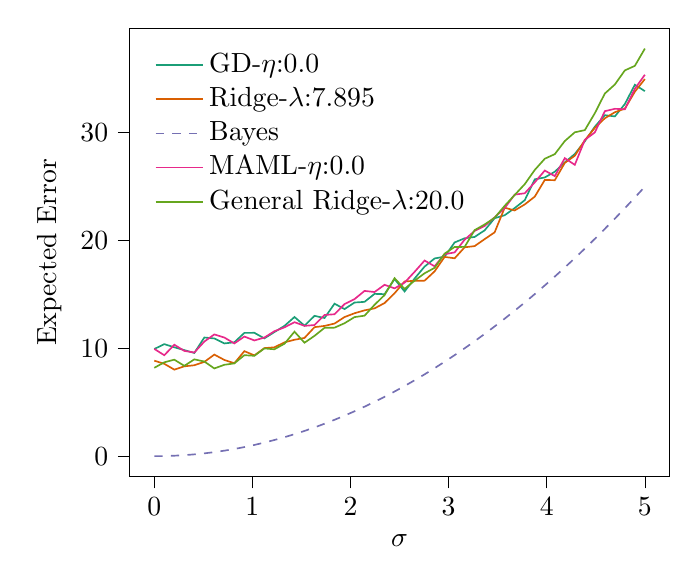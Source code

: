 % This file was created with tikzplotlib v0.10.1.
\begin{tikzpicture}

\definecolor{chocolate217952}{RGB}{217,95,2}
\definecolor{darkcyan27158119}{RGB}{27,158,119}
\definecolor{darkgray176}{RGB}{176,176,176}
\definecolor{deeppink23141138}{RGB}{231,41,138}
\definecolor{lightslategray117112179}{RGB}{117,112,179}
\definecolor{olivedrab10216630}{RGB}{102,166,30}

\begin{axis}[
legend cell align={left},
legend style={
  fill opacity=0.8,
  draw opacity=1,
  text opacity=1,
  at={(0.03,0.97)},
  anchor=north west,
  draw=none
},
tick align=outside,
tick pos=left,
x grid style={darkgray176},
xlabel={\(\displaystyle \sigma\)},
xmin=-0.25, xmax=5.25,
xtick style={color=black},
y grid style={darkgray176},
ylabel={Expected Error},
ymin=-1.89, ymax=39.688,
ytick style={color=black}
]
\addplot [semithick, darkcyan27158119]
table {%
0 9.939
0.102 10.389
0.204 10.099
0.306 9.836
0.408 9.573
0.51 11.005
0.612 10.917
0.714 10.455
0.816 10.561
0.918 11.433
1.02 11.44
1.122 10.925
1.224 11.507
1.327 12.085
1.429 12.908
1.531 12.104
1.633 13.013
1.735 12.813
1.837 14.141
1.939 13.642
2.041 14.248
2.143 14.313
2.245 15.052
2.347 15.025
2.449 16.426
2.551 15.276
2.653 16.469
2.755 17.583
2.857 18.337
2.959 18.504
3.061 19.822
3.163 20.208
3.265 20.331
3.367 20.944
3.469 22.071
3.571 22.343
3.673 23.006
3.776 23.743
3.878 25.675
3.98 25.849
4.082 26.38
4.184 27.247
4.286 28.026
4.388 29.2
4.49 30.556
4.592 31.624
4.694 31.508
4.796 32.655
4.898 34.446
5 33.853
};
\addlegendentry{GD-$\eta$:0.0}
\addplot [semithick, chocolate217952]
table {%
0 8.857
0.102 8.566
0.204 8.027
0.306 8.331
0.408 8.432
0.51 8.742
0.612 9.421
0.714 8.924
0.816 8.62
0.918 9.74
1.02 9.347
1.122 10.022
1.224 10.095
1.327 10.555
1.429 10.796
1.531 10.965
1.633 11.965
1.735 12.079
1.837 12.299
1.939 12.902
2.041 13.255
2.143 13.525
2.245 13.707
2.347 14.2
2.449 15.108
2.551 16.199
2.653 16.27
2.755 16.276
2.857 17.14
2.959 18.481
3.061 18.349
3.163 19.371
3.265 19.482
3.367 20.129
3.469 20.758
3.571 23.042
3.673 22.787
3.776 23.348
3.878 24.071
3.98 25.62
4.082 25.592
4.184 27.198
4.286 27.861
4.388 29.298
4.49 30.446
4.592 31.336
4.694 31.897
4.796 32.229
4.898 33.798
5 34.974
};
\addlegendentry{Ridge-$\lambda$:7.895}
\addplot [semithick, lightslategray117112179, dashed]
table {%
0 0
0.102 0.01
0.204 0.042
0.306 0.094
0.408 0.167
0.51 0.26
0.612 0.375
0.714 0.51
0.816 0.666
0.918 0.843
1.02 1.041
1.122 1.26
1.224 1.499
1.327 1.759
1.429 2.04
1.531 2.342
1.633 2.665
1.735 3.009
1.837 3.373
1.939 3.758
2.041 4.164
2.143 4.591
2.245 5.039
2.347 5.507
2.449 5.996
2.551 6.506
2.653 7.037
2.755 7.589
2.857 8.162
2.959 8.755
3.061 9.369
3.163 10.004
3.265 10.66
3.367 11.337
3.469 12.034
3.571 12.752
3.673 13.492
3.776 14.252
3.878 15.032
3.98 15.834
4.082 16.656
4.184 17.499
4.286 18.364
4.388 19.248
4.49 20.154
4.592 21.081
4.694 22.028
4.796 22.996
4.898 23.985
5 24.995
};
\addlegendentry{Bayes}
\addplot [semithick, deeppink23141138]
table {%
0 9.949
0.102 9.36
0.204 10.336
0.306 9.764
0.408 9.614
0.51 10.629
0.612 11.291
0.714 11.002
0.816 10.456
0.918 11.093
1.02 10.732
1.122 11.0
1.224 11.587
1.327 11.947
1.429 12.426
1.531 12.085
1.633 12.161
1.735 13.096
1.837 13.162
1.939 14.108
2.041 14.566
2.143 15.327
2.245 15.224
2.347 15.893
2.449 15.562
2.551 16.095
2.653 17.096
2.755 18.143
2.857 17.61
2.959 18.731
3.061 18.896
3.163 20.078
3.265 20.888
3.367 21.349
3.469 22.149
3.571 23.007
3.673 24.256
3.776 24.381
3.878 25.397
3.98 26.49
4.082 25.972
4.184 27.641
4.286 27.019
4.388 29.335
4.49 30.02
4.592 31.994
4.694 32.214
4.796 32.173
4.898 34.076
5 35.373
};
\addlegendentry{MAML-$\eta$:0.0}
\addplot [semithick, olivedrab10216630]
table {%
0 8.194
0.102 8.705
0.204 8.95
0.306 8.377
0.408 8.978
0.51 8.778
0.612 8.136
0.714 8.475
0.816 8.605
0.918 9.367
1.02 9.307
1.122 9.991
1.224 9.911
1.327 10.428
1.429 11.546
1.531 10.52
1.633 11.159
1.735 11.901
1.837 11.918
1.939 12.329
2.041 12.898
2.143 13.03
2.245 14.04
2.347 14.943
2.449 16.504
2.551 15.513
2.653 16.272
2.755 16.962
2.857 17.466
2.959 18.783
3.061 19.403
3.163 19.407
3.265 20.965
3.367 21.49
3.469 22.114
3.571 23.217
3.673 24.222
3.776 25.23
3.878 26.547
3.98 27.585
4.082 28.01
4.184 29.226
4.286 30.036
4.388 30.237
4.49 31.805
4.592 33.631
4.694 34.467
4.796 35.776
4.898 36.198
5 37.798
};
\addlegendentry{General Ridge-$\lambda$:20.0}
\end{axis}

\end{tikzpicture}
